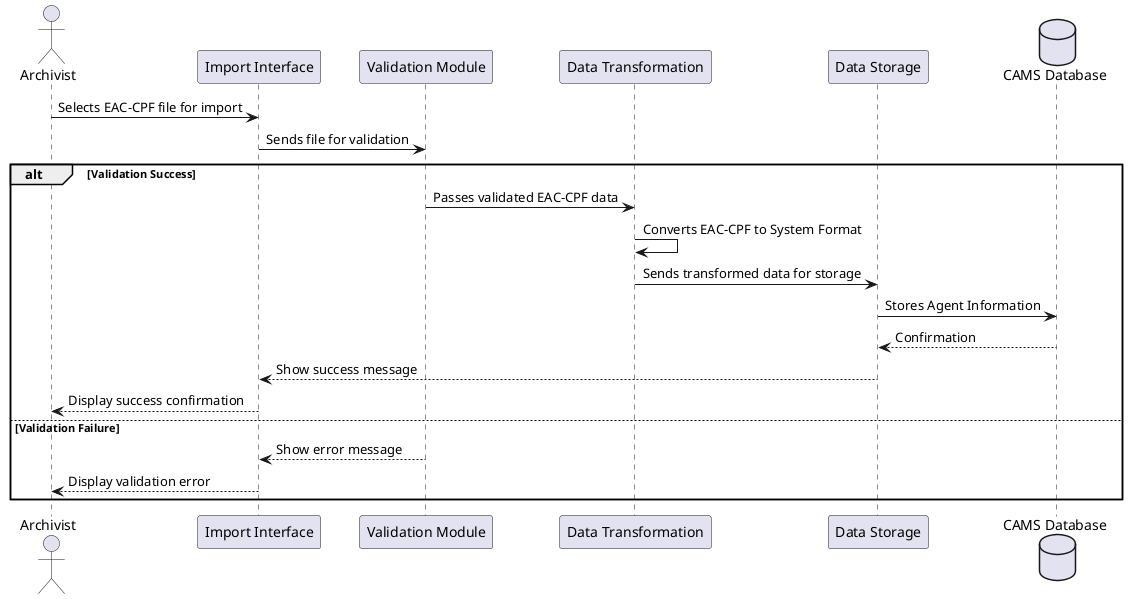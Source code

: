 @startuml
actor Archivist
participant "Import Interface" as Interface
participant "Validation Module" as Validation
participant "Data Transformation" as Transform
participant "Data Storage" as Storage
database "CAMS Database" as DB

Archivist -> Interface : Selects EAC-CPF file for import
Interface -> Validation : Sends file for validation
alt Validation Success
    Validation -> Transform : Passes validated EAC-CPF data
    Transform -> Transform : Converts EAC-CPF to System Format
    Transform -> Storage : Sends transformed data for storage
    Storage -> DB : Stores Agent Information
    DB --> Storage : Confirmation
    Storage --> Interface : Show success message
    Interface --> Archivist : Display success confirmation
else Validation Failure
    Validation --> Interface : Show error message
    Interface --> Archivist : Display validation error
end
@enduml